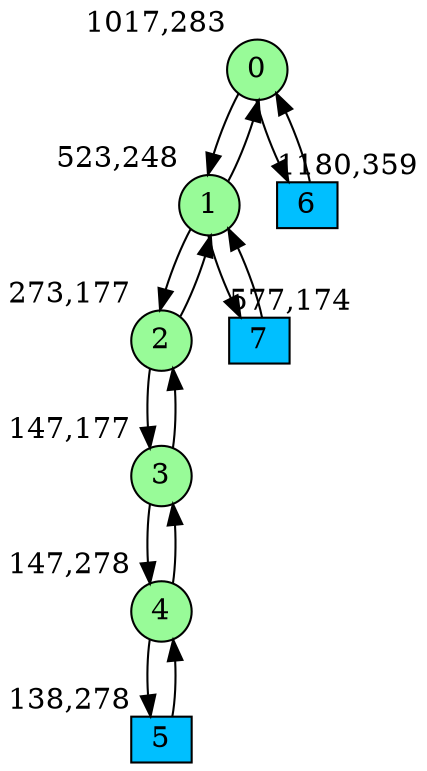 digraph G {
graph [bgcolor=white]
node [shape=circle, style = filled, fillcolor=white,fixedsize=true, width=0.4, height=0.3 ]
0[xlabel="1017,283", pos = "13.7344,1.1875!", fillcolor=palegreen ];
1[xlabel="523,248", pos = "6.01563,1.73438!", fillcolor=palegreen ];
2[xlabel="273,177", pos = "2.10938,2.84375!", fillcolor=palegreen ];
3[xlabel="147,177", pos = "0.140625,2.84375!", fillcolor=palegreen ];
4[xlabel="147,278", pos = "0.140625,1.26563!", fillcolor=palegreen ];
5[xlabel="138,278", pos = "0,1.26563!", fillcolor=deepskyblue, shape=box ];
6[xlabel="1180,359", pos = "16.2813,0!", fillcolor=deepskyblue, shape=box ];
7[xlabel="577,174", pos = "6.85938,2.89063!", fillcolor=deepskyblue, shape=box ];
0->1 ;
0->6 ;
1->0 ;
1->2 ;
1->7 ;
2->1 ;
2->3 ;
3->2 ;
3->4 ;
4->3 ;
4->5 ;
5->4 ;
6->0 ;
7->1 ;
}

